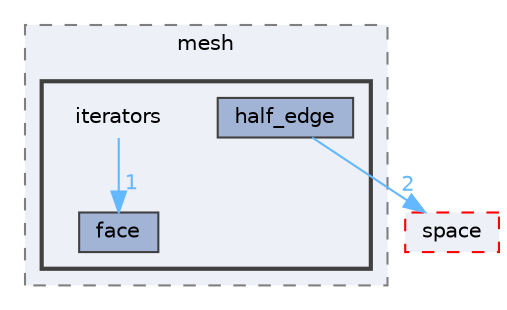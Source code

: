 digraph "/home/runner/work/vclib/vclib/include/vclib/mesh/iterators"
{
 // LATEX_PDF_SIZE
  bgcolor="transparent";
  edge [fontname=Helvetica,fontsize=10,labelfontname=Helvetica,labelfontsize=10];
  node [fontname=Helvetica,fontsize=10,shape=box,height=0.2,width=0.4];
  compound=true
  subgraph clusterdir_b7cba7c08bd1746e313314f7773d6465 {
    graph [ bgcolor="#edf0f7", pencolor="grey50", label="mesh", fontname=Helvetica,fontsize=10 style="filled,dashed", URL="dir_b7cba7c08bd1746e313314f7773d6465.html",tooltip=""]
  subgraph clusterdir_6889ae968e80656580beafd3f2fa6a8c {
    graph [ bgcolor="#edf0f7", pencolor="grey25", label="", fontname=Helvetica,fontsize=10 style="filled,bold", URL="dir_6889ae968e80656580beafd3f2fa6a8c.html",tooltip=""]
    dir_6889ae968e80656580beafd3f2fa6a8c [shape=plaintext, label="iterators"];
  dir_34d17d677de49c2c283492a22b3cb936 [label="face", fillcolor="#a2b4d6", color="grey25", style="filled", URL="dir_34d17d677de49c2c283492a22b3cb936.html",tooltip=""];
  dir_1bd0829dbe3cd0a1ca2f062531f263d7 [label="half_edge", fillcolor="#a2b4d6", color="grey25", style="filled", URL="dir_1bd0829dbe3cd0a1ca2f062531f263d7.html",tooltip=""];
  }
  }
  dir_f5c67e0d94465501863c6ccee7fad822 [label="space", fillcolor="#edf0f7", color="red", style="filled,dashed", URL="dir_f5c67e0d94465501863c6ccee7fad822.html",tooltip=""];
  dir_6889ae968e80656580beafd3f2fa6a8c->dir_34d17d677de49c2c283492a22b3cb936 [headlabel="1", labeldistance=1.5 headhref="dir_000027_000013.html" color="steelblue1" fontcolor="steelblue1"];
  dir_1bd0829dbe3cd0a1ca2f062531f263d7->dir_f5c67e0d94465501863c6ccee7fad822 [headlabel="2", labeldistance=1.5 headhref="dir_000017_000051.html" color="steelblue1" fontcolor="steelblue1"];
}
